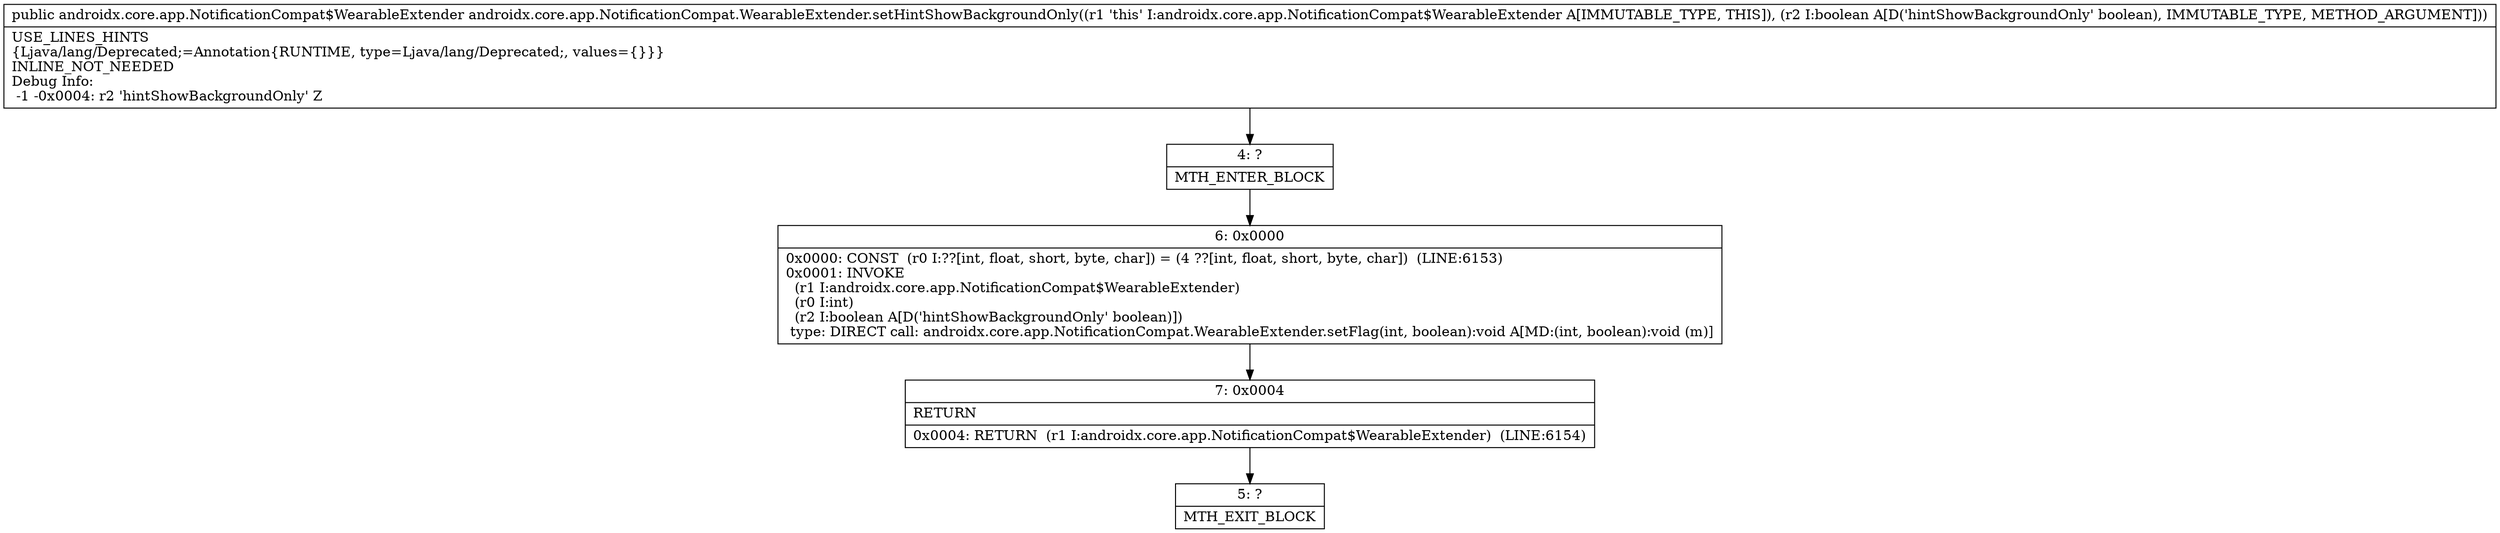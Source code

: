 digraph "CFG forandroidx.core.app.NotificationCompat.WearableExtender.setHintShowBackgroundOnly(Z)Landroidx\/core\/app\/NotificationCompat$WearableExtender;" {
Node_4 [shape=record,label="{4\:\ ?|MTH_ENTER_BLOCK\l}"];
Node_6 [shape=record,label="{6\:\ 0x0000|0x0000: CONST  (r0 I:??[int, float, short, byte, char]) = (4 ??[int, float, short, byte, char])  (LINE:6153)\l0x0001: INVOKE  \l  (r1 I:androidx.core.app.NotificationCompat$WearableExtender)\l  (r0 I:int)\l  (r2 I:boolean A[D('hintShowBackgroundOnly' boolean)])\l type: DIRECT call: androidx.core.app.NotificationCompat.WearableExtender.setFlag(int, boolean):void A[MD:(int, boolean):void (m)]\l}"];
Node_7 [shape=record,label="{7\:\ 0x0004|RETURN\l|0x0004: RETURN  (r1 I:androidx.core.app.NotificationCompat$WearableExtender)  (LINE:6154)\l}"];
Node_5 [shape=record,label="{5\:\ ?|MTH_EXIT_BLOCK\l}"];
MethodNode[shape=record,label="{public androidx.core.app.NotificationCompat$WearableExtender androidx.core.app.NotificationCompat.WearableExtender.setHintShowBackgroundOnly((r1 'this' I:androidx.core.app.NotificationCompat$WearableExtender A[IMMUTABLE_TYPE, THIS]), (r2 I:boolean A[D('hintShowBackgroundOnly' boolean), IMMUTABLE_TYPE, METHOD_ARGUMENT]))  | USE_LINES_HINTS\l\{Ljava\/lang\/Deprecated;=Annotation\{RUNTIME, type=Ljava\/lang\/Deprecated;, values=\{\}\}\}\lINLINE_NOT_NEEDED\lDebug Info:\l  \-1 \-0x0004: r2 'hintShowBackgroundOnly' Z\l}"];
MethodNode -> Node_4;Node_4 -> Node_6;
Node_6 -> Node_7;
Node_7 -> Node_5;
}


